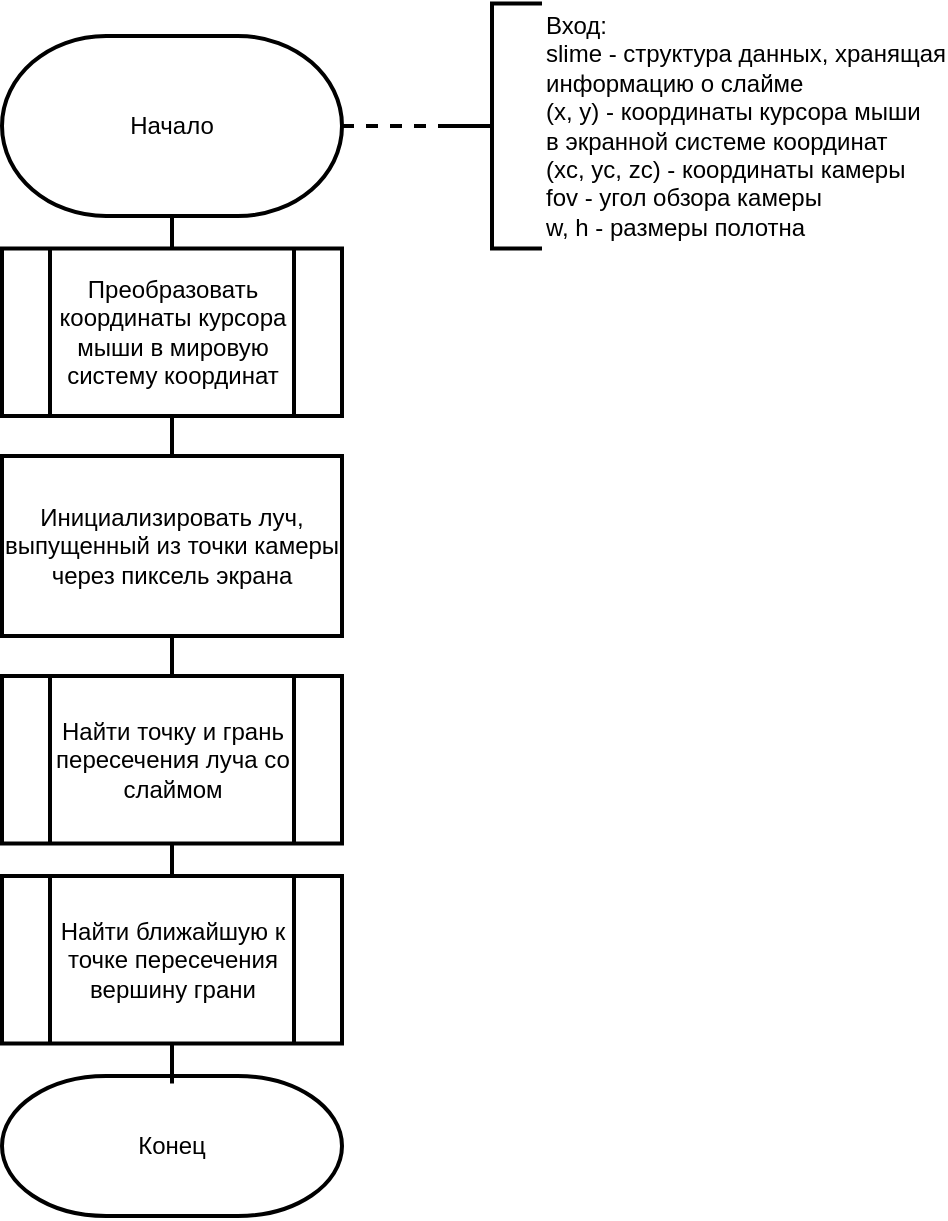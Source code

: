 <mxfile version="20.6.0" type="device"><diagram id="zqG2SvXEyVBPTpX7d1KH" name="Page-1"><mxGraphModel dx="1422" dy="738" grid="1" gridSize="10" guides="1" tooltips="1" connect="1" arrows="1" fold="1" page="1" pageScale="1" pageWidth="850" pageHeight="1100" math="0" shadow="0"><root><mxCell id="0"/><mxCell id="1" parent="0"/><mxCell id="lw9CptofUSa-m3eWsUDy-1" style="edgeStyle=orthogonalEdgeStyle;rounded=0;orthogonalLoop=1;jettySize=auto;html=1;exitX=1;exitY=0.5;exitDx=0;exitDy=0;exitPerimeter=0;endArrow=none;endFill=0;dashed=1;strokeWidth=2;" edge="1" parent="1" source="lw9CptofUSa-m3eWsUDy-2" target="lw9CptofUSa-m3eWsUDy-8"><mxGeometry relative="1" as="geometry"/></mxCell><mxCell id="lw9CptofUSa-m3eWsUDy-22" style="edgeStyle=orthogonalEdgeStyle;rounded=0;orthogonalLoop=1;jettySize=auto;html=1;exitX=0.5;exitY=1;exitDx=0;exitDy=0;exitPerimeter=0;endArrow=none;endFill=0;strokeWidth=2;" edge="1" parent="1" source="lw9CptofUSa-m3eWsUDy-2" target="lw9CptofUSa-m3eWsUDy-10"><mxGeometry relative="1" as="geometry"/></mxCell><mxCell id="lw9CptofUSa-m3eWsUDy-2" value="Начало" style="strokeWidth=2;html=1;shape=mxgraph.flowchart.terminator;whiteSpace=wrap;rounded=0;" vertex="1" parent="1"><mxGeometry x="340" y="20" width="170" height="90" as="geometry"/></mxCell><mxCell id="lw9CptofUSa-m3eWsUDy-8" value="Вход:&lt;br&gt;slime - структура данных, хранящая&lt;br&gt;информацию о слайме&lt;br&gt;&lt;div&gt;(x, y) - координаты курсора мыши&lt;br&gt;в экранной системе координат&lt;/div&gt;&lt;div&gt;(xc, yc, zc) - координаты камеры&lt;/div&gt;&lt;div&gt;fov - угол обзора камеры&lt;/div&gt;&lt;div&gt;w, h - размеры полотна&lt;br&gt;&lt;/div&gt;" style="strokeWidth=2;html=1;shape=mxgraph.flowchart.annotation_2;align=left;labelPosition=right;pointerEvents=1;rounded=0;" vertex="1" parent="1"><mxGeometry x="560" y="3.75" width="50" height="122.5" as="geometry"/></mxCell><mxCell id="lw9CptofUSa-m3eWsUDy-25" style="edgeStyle=orthogonalEdgeStyle;rounded=0;orthogonalLoop=1;jettySize=auto;html=1;exitX=0.5;exitY=1;exitDx=0;exitDy=0;strokeWidth=2;endArrow=none;endFill=0;" edge="1" parent="1" source="lw9CptofUSa-m3eWsUDy-10" target="lw9CptofUSa-m3eWsUDy-24"><mxGeometry relative="1" as="geometry"/></mxCell><mxCell id="lw9CptofUSa-m3eWsUDy-10" value="Преобразовать координаты курсора мыши в мировую систему координат" style="verticalLabelPosition=middle;verticalAlign=middle;html=1;shape=process;whiteSpace=wrap;rounded=0;size=0.14;arcSize=6;strokeWidth=2;labelPosition=center;align=center;" vertex="1" parent="1"><mxGeometry x="340" y="126.25" width="170" height="83.75" as="geometry"/></mxCell><mxCell id="lw9CptofUSa-m3eWsUDy-17" value="Конец" style="strokeWidth=2;html=1;shape=mxgraph.flowchart.terminator;whiteSpace=wrap;rounded=0;" vertex="1" parent="1"><mxGeometry x="340" y="540" width="170" height="70" as="geometry"/></mxCell><mxCell id="lw9CptofUSa-m3eWsUDy-27" style="edgeStyle=orthogonalEdgeStyle;rounded=0;orthogonalLoop=1;jettySize=auto;html=1;exitX=0.5;exitY=1;exitDx=0;exitDy=0;strokeWidth=2;endArrow=none;endFill=0;" edge="1" parent="1" source="lw9CptofUSa-m3eWsUDy-24" target="lw9CptofUSa-m3eWsUDy-26"><mxGeometry relative="1" as="geometry"/></mxCell><mxCell id="lw9CptofUSa-m3eWsUDy-24" value="Инициализировать луч, выпущенный из точки камеры через пиксель экрана" style="rounded=0;whiteSpace=wrap;html=1;strokeWidth=2;" vertex="1" parent="1"><mxGeometry x="340" y="230" width="170" height="90" as="geometry"/></mxCell><mxCell id="lw9CptofUSa-m3eWsUDy-29" style="edgeStyle=orthogonalEdgeStyle;rounded=0;orthogonalLoop=1;jettySize=auto;html=1;exitX=0.5;exitY=1;exitDx=0;exitDy=0;strokeWidth=2;endArrow=none;endFill=0;" edge="1" parent="1" source="lw9CptofUSa-m3eWsUDy-26" target="lw9CptofUSa-m3eWsUDy-28"><mxGeometry relative="1" as="geometry"/></mxCell><mxCell id="lw9CptofUSa-m3eWsUDy-26" value="Найти точку и грань пересечения луча со слаймом" style="verticalLabelPosition=middle;verticalAlign=middle;html=1;shape=process;whiteSpace=wrap;rounded=0;size=0.14;arcSize=6;strokeWidth=2;labelPosition=center;align=center;" vertex="1" parent="1"><mxGeometry x="340" y="340" width="170" height="83.75" as="geometry"/></mxCell><mxCell id="lw9CptofUSa-m3eWsUDy-31" style="edgeStyle=orthogonalEdgeStyle;rounded=0;orthogonalLoop=1;jettySize=auto;html=1;exitX=0.5;exitY=1;exitDx=0;exitDy=0;strokeWidth=2;endArrow=none;endFill=0;" edge="1" parent="1" source="lw9CptofUSa-m3eWsUDy-28" target="lw9CptofUSa-m3eWsUDy-17"><mxGeometry relative="1" as="geometry"/></mxCell><mxCell id="lw9CptofUSa-m3eWsUDy-28" value="Найти ближайшую к точке пересечения вершину грани" style="verticalLabelPosition=middle;verticalAlign=middle;html=1;shape=process;whiteSpace=wrap;rounded=0;size=0.14;arcSize=6;strokeWidth=2;labelPosition=center;align=center;" vertex="1" parent="1"><mxGeometry x="340" y="440" width="170" height="83.75" as="geometry"/></mxCell></root></mxGraphModel></diagram></mxfile>